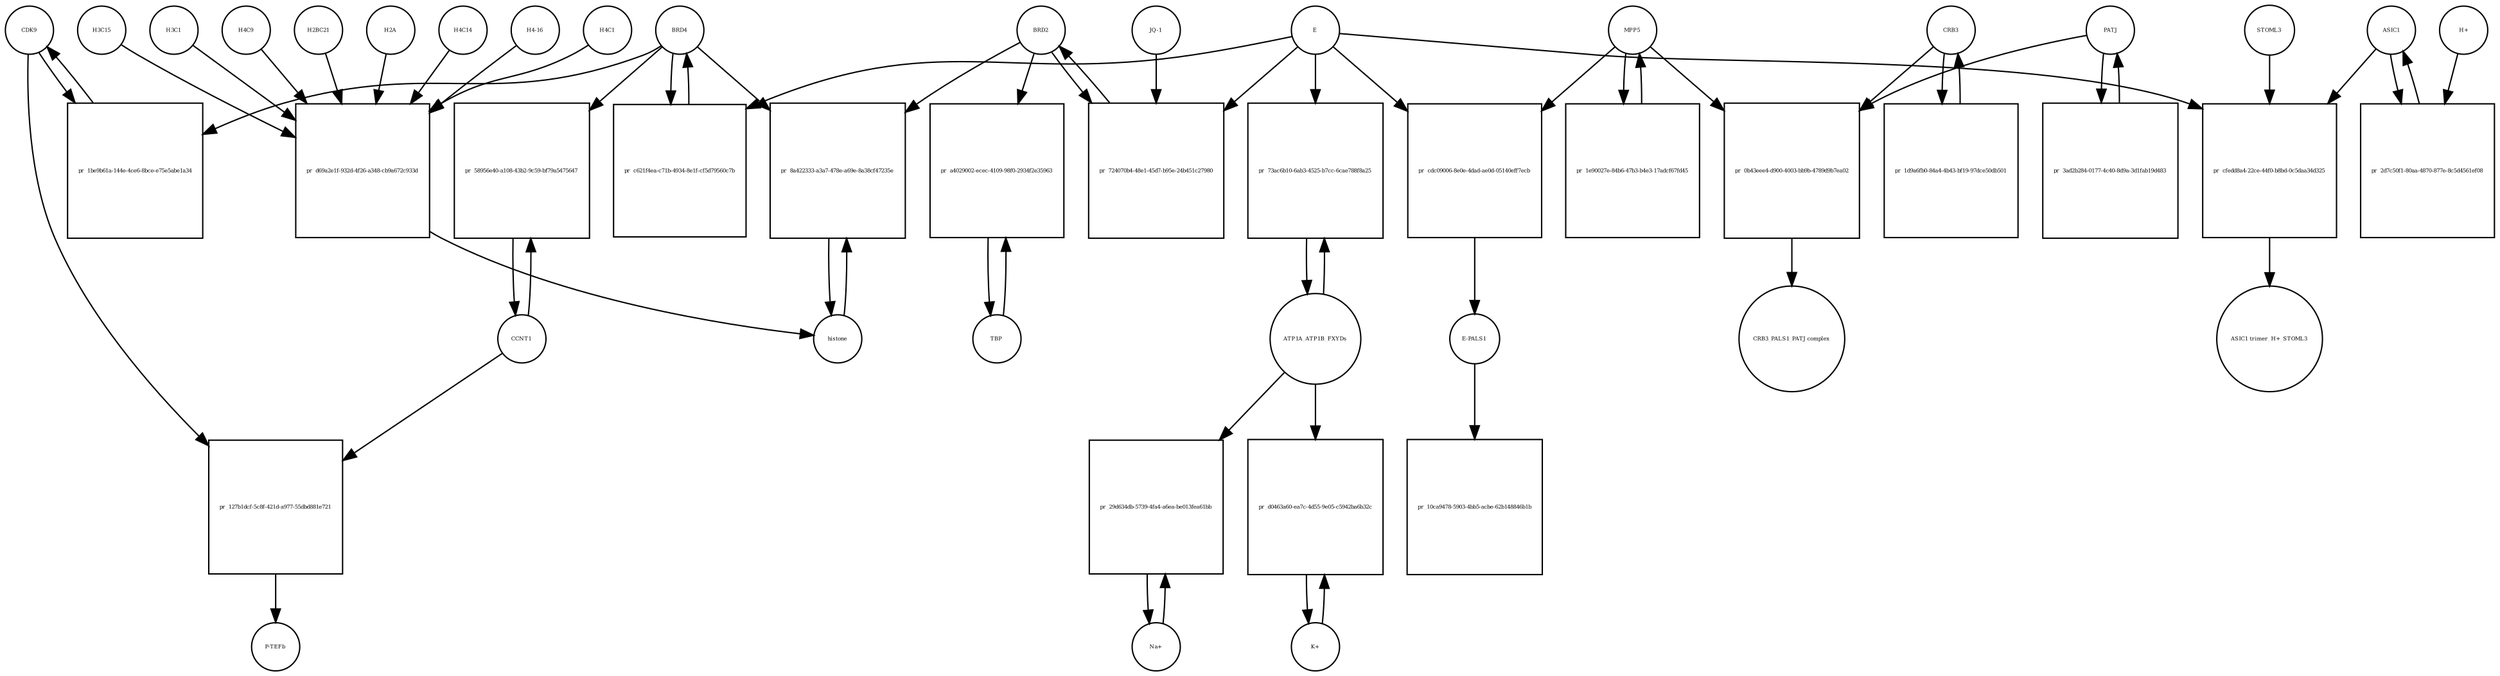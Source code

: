 strict digraph  {
CDK9 [annotation="", bipartite=0, cls=macromolecule, fontsize=4, label=CDK9, shape=circle];
"pr_1be9b61a-144e-4ce6-8bce-e75e5abe1a34" [annotation="", bipartite=1, cls=process, fontsize=4, label="pr_1be9b61a-144e-4ce6-8bce-e75e5abe1a34", shape=square];
BRD4 [annotation="", bipartite=0, cls=macromolecule, fontsize=4, label=BRD4, shape=circle];
CCNT1 [annotation="", bipartite=0, cls=macromolecule, fontsize=4, label=CCNT1, shape=circle];
"pr_58956e40-a108-43b2-9c59-bf79a5475647" [annotation="", bipartite=1, cls=process, fontsize=4, label="pr_58956e40-a108-43b2-9c59-bf79a5475647", shape=square];
histone [annotation="", bipartite=0, cls=complex, fontsize=4, label=histone, shape=circle];
"pr_8a422333-a3a7-478e-a69e-8a38cf47235e" [annotation="", bipartite=1, cls=process, fontsize=4, label="pr_8a422333-a3a7-478e-a69e-8a38cf47235e", shape=square];
BRD2 [annotation="", bipartite=0, cls=macromolecule, fontsize=4, label=BRD2, shape=circle];
"pr_c621f4ea-c71b-4934-8e1f-cf5d79560c7b" [annotation="", bipartite=1, cls=process, fontsize=4, label="pr_c621f4ea-c71b-4934-8e1f-cf5d79560c7b", shape=square];
E [annotation=urn_miriam_ncbiprotein_BCD58755, bipartite=0, cls=macromolecule, fontsize=4, label=E, shape=circle];
H4C14 [annotation="", bipartite=0, cls=macromolecule, fontsize=4, label=H4C14, shape=circle];
"pr_d69a2e1f-932d-4f26-a348-cb9a672c933d" [annotation="", bipartite=1, cls=process, fontsize=4, label="pr_d69a2e1f-932d-4f26-a348-cb9a672c933d", shape=square];
"H4-16" [annotation="", bipartite=0, cls=macromolecule, fontsize=4, label="H4-16", shape=circle];
H4C1 [annotation="", bipartite=0, cls=macromolecule, fontsize=4, label=H4C1, shape=circle];
H3C15 [annotation="", bipartite=0, cls=macromolecule, fontsize=4, label=H3C15, shape=circle];
H3C1 [annotation="", bipartite=0, cls=macromolecule, fontsize=4, label=H3C1, shape=circle];
H4C9 [annotation="", bipartite=0, cls=macromolecule, fontsize=4, label=H4C9, shape=circle];
H2BC21 [annotation="", bipartite=0, cls=macromolecule, fontsize=4, label=H2BC21, shape=circle];
H2A [annotation=urn_miriam_interpro_IPR002119, bipartite=0, cls=macromolecule, fontsize=4, label=H2A, shape=circle];
"pr_724070b4-48e1-45d7-b95e-24b451c27980" [annotation="", bipartite=1, cls=process, fontsize=4, label="pr_724070b4-48e1-45d7-b95e-24b451c27980", shape=square];
"JQ-1" [annotation="urn_miriam_pubchem.compound_46907787", bipartite=0, cls="simple chemical", fontsize=4, label="JQ-1", shape=circle];
TBP [annotation="", bipartite=0, cls=macromolecule, fontsize=4, label=TBP, shape=circle];
"pr_a4029002-ecec-4109-98f0-2934f2e35963" [annotation="", bipartite=1, cls=process, fontsize=4, label="pr_a4029002-ecec-4109-98f0-2934f2e35963", shape=square];
"pr_cdc09006-8e0e-4dad-ae0d-05140eff7ecb" [annotation="", bipartite=1, cls=process, fontsize=4, label="pr_cdc09006-8e0e-4dad-ae0d-05140eff7ecb", shape=square];
MPP5 [annotation="", bipartite=0, cls=macromolecule, fontsize=4, label=MPP5, shape=circle];
"E-PALS1" [annotation="", bipartite=0, cls=complex, fontsize=4, label="E-PALS1", shape=circle];
"pr_10ca9478-5903-4bb5-acbe-62b148846b1b" [annotation="", bipartite=1, cls=process, fontsize=4, label="pr_10ca9478-5903-4bb5-acbe-62b148846b1b", shape=square];
"pr_1e90027e-84b6-47b3-b4e3-17adcf67fd45" [annotation="", bipartite=1, cls=process, fontsize=4, label="pr_1e90027e-84b6-47b3-b4e3-17adcf67fd45", shape=square];
CRB3 [annotation="", bipartite=0, cls=macromolecule, fontsize=4, label=CRB3, shape=circle];
"pr_1d9a6fb0-84a4-4b43-bf19-97dce50db501" [annotation="", bipartite=1, cls=process, fontsize=4, label="pr_1d9a6fb0-84a4-4b43-bf19-97dce50db501", shape=square];
PATJ [annotation="", bipartite=0, cls=macromolecule, fontsize=4, label=PATJ, shape=circle];
"pr_3ad2b284-0177-4c40-8d9a-3d1fab19d483" [annotation="", bipartite=1, cls=process, fontsize=4, label="pr_3ad2b284-0177-4c40-8d9a-3d1fab19d483", shape=square];
ATP1A_ATP1B_FXYDs [annotation="", bipartite=0, cls=complex, fontsize=4, label=ATP1A_ATP1B_FXYDs, shape=circle];
"pr_73ac6b10-6ab3-4525-b7cc-6cae788f8a25" [annotation="", bipartite=1, cls=process, fontsize=4, label="pr_73ac6b10-6ab3-4525-b7cc-6cae788f8a25", shape=square];
ASIC1 [annotation="", bipartite=0, cls="macromolecule multimer", fontsize=4, label=ASIC1, shape=circle];
"pr_2d7c50f1-80aa-4870-877e-8c5d4561ef08" [annotation="", bipartite=1, cls=process, fontsize=4, label="pr_2d7c50f1-80aa-4870-877e-8c5d4561ef08", shape=square];
"H+" [annotation="", bipartite=0, cls="simple chemical", fontsize=4, label="H+", shape=circle];
"pr_cfedd8a4-22ce-44f0-b8bd-0c5daa34d325" [annotation="", bipartite=1, cls=process, fontsize=4, label="pr_cfedd8a4-22ce-44f0-b8bd-0c5daa34d325", shape=square];
STOML3 [annotation="", bipartite=0, cls=macromolecule, fontsize=4, label=STOML3, shape=circle];
"ASIC1 trimer_H+_STOML3" [annotation="", bipartite=0, cls=complex, fontsize=4, label="ASIC1 trimer_H+_STOML3", shape=circle];
"K+" [annotation="", bipartite=0, cls="simple chemical", fontsize=4, label="K+", shape=circle];
"pr_d0463a60-ea7c-4d55-9e05-c5942ba6b32c" [annotation="", bipartite=1, cls=process, fontsize=4, label="pr_d0463a60-ea7c-4d55-9e05-c5942ba6b32c", shape=square];
"Na+" [annotation="", bipartite=0, cls="simple chemical", fontsize=4, label="Na+", shape=circle];
"pr_29d634db-5739-4fa4-a6ea-be013fea61bb" [annotation="", bipartite=1, cls=process, fontsize=4, label="pr_29d634db-5739-4fa4-a6ea-be013fea61bb", shape=square];
"pr_127b1dcf-5c8f-421d-a977-55dbd881e721" [annotation="", bipartite=1, cls=process, fontsize=4, label="pr_127b1dcf-5c8f-421d-a977-55dbd881e721", shape=square];
"P-TEFb" [annotation="", bipartite=0, cls=complex, fontsize=4, label="P-TEFb", shape=circle];
"pr_0b43eee4-d900-4003-bb9b-4789d9b7ea02" [annotation="", bipartite=1, cls=process, fontsize=4, label="pr_0b43eee4-d900-4003-bb9b-4789d9b7ea02", shape=square];
"CRB3_PALS1_PATJ complex" [annotation="", bipartite=0, cls=complex, fontsize=4, label="CRB3_PALS1_PATJ complex", shape=circle];
CDK9 -> "pr_1be9b61a-144e-4ce6-8bce-e75e5abe1a34"  [annotation="", interaction_type=consumption];
CDK9 -> "pr_127b1dcf-5c8f-421d-a977-55dbd881e721"  [annotation="", interaction_type=consumption];
"pr_1be9b61a-144e-4ce6-8bce-e75e5abe1a34" -> CDK9  [annotation="", interaction_type=production];
BRD4 -> "pr_1be9b61a-144e-4ce6-8bce-e75e5abe1a34"  [annotation="urn_miriam_doi_10.18632%2Foncotarget.18583|urn_miriam_doi_10.1016%2Fj.molcel.2005.06.027", interaction_type=catalysis];
BRD4 -> "pr_58956e40-a108-43b2-9c59-bf79a5475647"  [annotation="urn_miriam_doi_10.1016%2Fj.molcel.2005.06.027", interaction_type=catalysis];
BRD4 -> "pr_8a422333-a3a7-478e-a69e-8a38cf47235e"  [annotation="urn_miriam_doi_10.1038%2Fnsmb.3228.|urn_miriam_doi_10.1016%2Fj.molcel.2008.01.018", interaction_type=catalysis];
BRD4 -> "pr_c621f4ea-c71b-4934-8e1f-cf5d79560c7b"  [annotation="", interaction_type=consumption];
CCNT1 -> "pr_58956e40-a108-43b2-9c59-bf79a5475647"  [annotation="", interaction_type=consumption];
CCNT1 -> "pr_127b1dcf-5c8f-421d-a977-55dbd881e721"  [annotation="", interaction_type=consumption];
"pr_58956e40-a108-43b2-9c59-bf79a5475647" -> CCNT1  [annotation="", interaction_type=production];
histone -> "pr_8a422333-a3a7-478e-a69e-8a38cf47235e"  [annotation="", interaction_type=consumption];
"pr_8a422333-a3a7-478e-a69e-8a38cf47235e" -> histone  [annotation="", interaction_type=production];
BRD2 -> "pr_8a422333-a3a7-478e-a69e-8a38cf47235e"  [annotation="urn_miriam_doi_10.1038%2Fnsmb.3228.|urn_miriam_doi_10.1016%2Fj.molcel.2008.01.018", interaction_type=catalysis];
BRD2 -> "pr_724070b4-48e1-45d7-b95e-24b451c27980"  [annotation="", interaction_type=consumption];
BRD2 -> "pr_a4029002-ecec-4109-98f0-2934f2e35963"  [annotation="urn_miriam_doi_10.1007%2Fs11010-006-9223-6", interaction_type=catalysis];
"pr_c621f4ea-c71b-4934-8e1f-cf5d79560c7b" -> BRD4  [annotation="", interaction_type=production];
E -> "pr_c621f4ea-c71b-4934-8e1f-cf5d79560c7b"  [annotation="urn_miriam_doi_10.1038%2Fs41586-020-2286-9", interaction_type=inhibition];
E -> "pr_724070b4-48e1-45d7-b95e-24b451c27980"  [annotation="urn_miriam_doi_10.1038%2Fs41586-020-2286-9|urn_miriam_doi_10.1080%2F15592294.2018.1469891", interaction_type=inhibition];
E -> "pr_cdc09006-8e0e-4dad-ae0d-05140eff7ecb"  [annotation="", interaction_type=consumption];
E -> "pr_73ac6b10-6ab3-4525-b7cc-6cae788f8a25"  [annotation=urn_miriam_pubmed_21524776, interaction_type=inhibition];
E -> "pr_cfedd8a4-22ce-44f0-b8bd-0c5daa34d325"  [annotation=urn_miriam_pubmed_21524776, interaction_type=inhibition];
H4C14 -> "pr_d69a2e1f-932d-4f26-a348-cb9a672c933d"  [annotation="", interaction_type=consumption];
"pr_d69a2e1f-932d-4f26-a348-cb9a672c933d" -> histone  [annotation="", interaction_type=production];
"H4-16" -> "pr_d69a2e1f-932d-4f26-a348-cb9a672c933d"  [annotation="", interaction_type=consumption];
H4C1 -> "pr_d69a2e1f-932d-4f26-a348-cb9a672c933d"  [annotation="", interaction_type=consumption];
H3C15 -> "pr_d69a2e1f-932d-4f26-a348-cb9a672c933d"  [annotation="", interaction_type=consumption];
H3C1 -> "pr_d69a2e1f-932d-4f26-a348-cb9a672c933d"  [annotation="", interaction_type=consumption];
H4C9 -> "pr_d69a2e1f-932d-4f26-a348-cb9a672c933d"  [annotation="", interaction_type=consumption];
H2BC21 -> "pr_d69a2e1f-932d-4f26-a348-cb9a672c933d"  [annotation="", interaction_type=consumption];
H2A -> "pr_d69a2e1f-932d-4f26-a348-cb9a672c933d"  [annotation="", interaction_type=consumption];
"pr_724070b4-48e1-45d7-b95e-24b451c27980" -> BRD2  [annotation="", interaction_type=production];
"JQ-1" -> "pr_724070b4-48e1-45d7-b95e-24b451c27980"  [annotation="urn_miriam_doi_10.1038%2Fs41586-020-2286-9|urn_miriam_doi_10.1080%2F15592294.2018.1469891", interaction_type=inhibition];
TBP -> "pr_a4029002-ecec-4109-98f0-2934f2e35963"  [annotation="", interaction_type=consumption];
"pr_a4029002-ecec-4109-98f0-2934f2e35963" -> TBP  [annotation="", interaction_type=production];
"pr_cdc09006-8e0e-4dad-ae0d-05140eff7ecb" -> "E-PALS1"  [annotation="", interaction_type=production];
MPP5 -> "pr_cdc09006-8e0e-4dad-ae0d-05140eff7ecb"  [annotation="", interaction_type=consumption];
MPP5 -> "pr_1e90027e-84b6-47b3-b4e3-17adcf67fd45"  [annotation="", interaction_type=consumption];
MPP5 -> "pr_0b43eee4-d900-4003-bb9b-4789d9b7ea02"  [annotation="", interaction_type=consumption];
"E-PALS1" -> "pr_10ca9478-5903-4bb5-acbe-62b148846b1b"  [annotation="", interaction_type=consumption];
"pr_1e90027e-84b6-47b3-b4e3-17adcf67fd45" -> MPP5  [annotation="", interaction_type=production];
CRB3 -> "pr_1d9a6fb0-84a4-4b43-bf19-97dce50db501"  [annotation="", interaction_type=consumption];
CRB3 -> "pr_0b43eee4-d900-4003-bb9b-4789d9b7ea02"  [annotation="", interaction_type=consumption];
"pr_1d9a6fb0-84a4-4b43-bf19-97dce50db501" -> CRB3  [annotation="", interaction_type=production];
PATJ -> "pr_3ad2b284-0177-4c40-8d9a-3d1fab19d483"  [annotation="", interaction_type=consumption];
PATJ -> "pr_0b43eee4-d900-4003-bb9b-4789d9b7ea02"  [annotation="", interaction_type=consumption];
"pr_3ad2b284-0177-4c40-8d9a-3d1fab19d483" -> PATJ  [annotation="", interaction_type=production];
ATP1A_ATP1B_FXYDs -> "pr_73ac6b10-6ab3-4525-b7cc-6cae788f8a25"  [annotation="", interaction_type=consumption];
ATP1A_ATP1B_FXYDs -> "pr_d0463a60-ea7c-4d55-9e05-c5942ba6b32c"  [annotation=urn_miriam_pubmed_21524776, interaction_type="necessary stimulation"];
ATP1A_ATP1B_FXYDs -> "pr_29d634db-5739-4fa4-a6ea-be013fea61bb"  [annotation=urn_miriam_pubmed_21524776, interaction_type="necessary stimulation"];
"pr_73ac6b10-6ab3-4525-b7cc-6cae788f8a25" -> ATP1A_ATP1B_FXYDs  [annotation="", interaction_type=production];
ASIC1 -> "pr_2d7c50f1-80aa-4870-877e-8c5d4561ef08"  [annotation="", interaction_type=consumption];
ASIC1 -> "pr_cfedd8a4-22ce-44f0-b8bd-0c5daa34d325"  [annotation="", interaction_type=consumption];
"pr_2d7c50f1-80aa-4870-877e-8c5d4561ef08" -> ASIC1  [annotation="", interaction_type=production];
"H+" -> "pr_2d7c50f1-80aa-4870-877e-8c5d4561ef08"  [annotation="", interaction_type=consumption];
"pr_cfedd8a4-22ce-44f0-b8bd-0c5daa34d325" -> "ASIC1 trimer_H+_STOML3"  [annotation="", interaction_type=production];
STOML3 -> "pr_cfedd8a4-22ce-44f0-b8bd-0c5daa34d325"  [annotation="", interaction_type=consumption];
"K+" -> "pr_d0463a60-ea7c-4d55-9e05-c5942ba6b32c"  [annotation="", interaction_type=consumption];
"pr_d0463a60-ea7c-4d55-9e05-c5942ba6b32c" -> "K+"  [annotation="", interaction_type=production];
"Na+" -> "pr_29d634db-5739-4fa4-a6ea-be013fea61bb"  [annotation="", interaction_type=consumption];
"pr_29d634db-5739-4fa4-a6ea-be013fea61bb" -> "Na+"  [annotation="", interaction_type=production];
"pr_127b1dcf-5c8f-421d-a977-55dbd881e721" -> "P-TEFb"  [annotation="", interaction_type=production];
"pr_0b43eee4-d900-4003-bb9b-4789d9b7ea02" -> "CRB3_PALS1_PATJ complex"  [annotation="", interaction_type=production];
}
